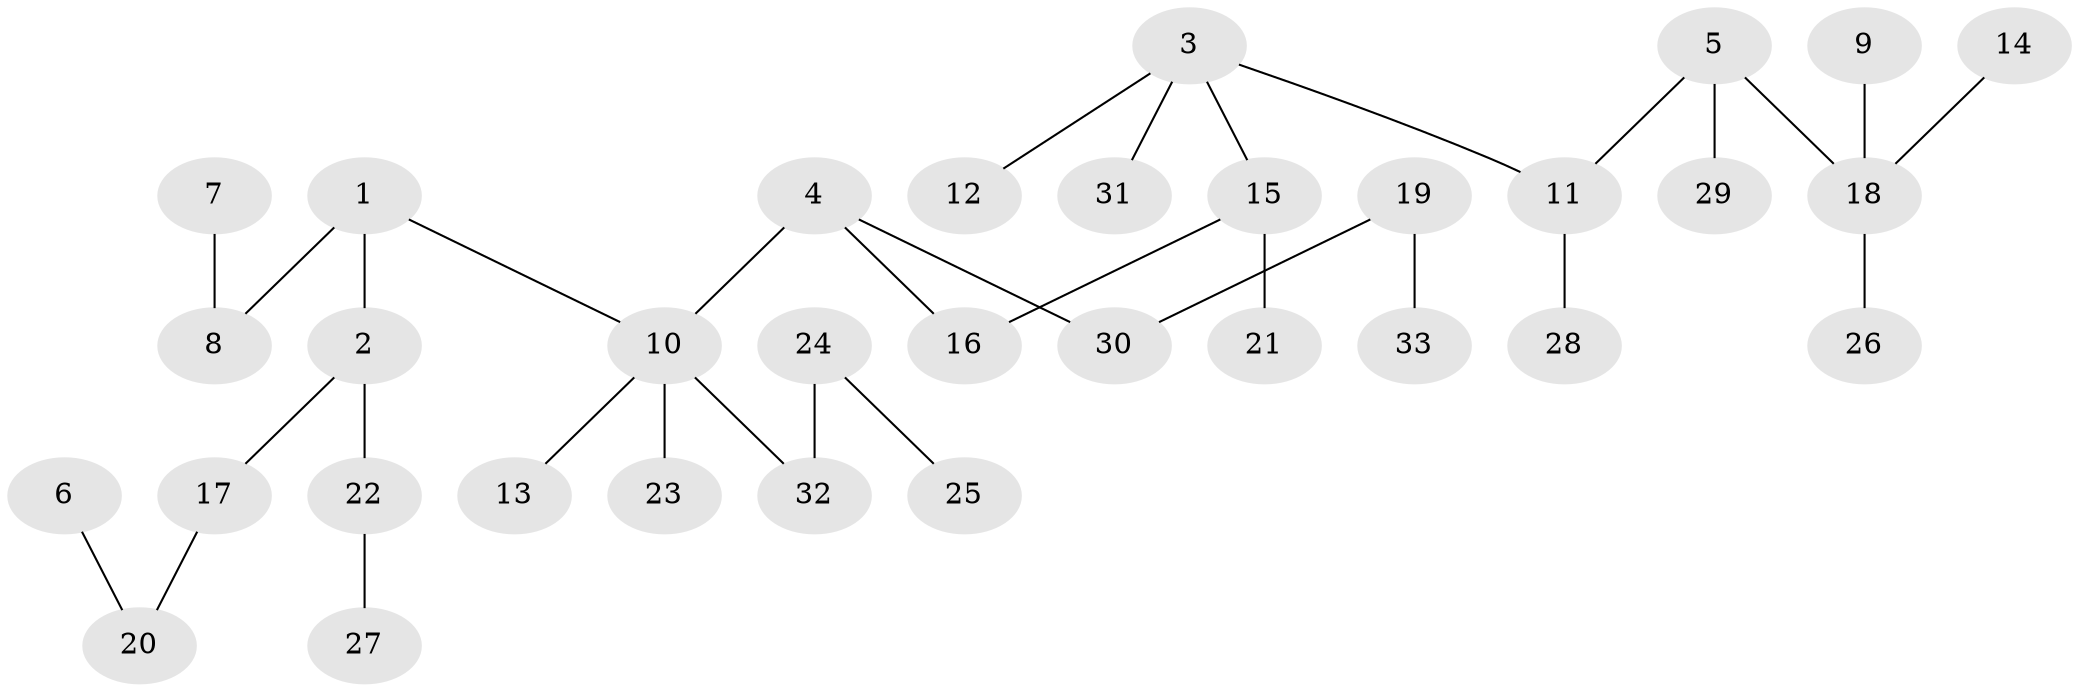 // original degree distribution, {6: 0.015384615384615385, 2: 0.23076923076923078, 5: 0.03076923076923077, 3: 0.15384615384615385, 1: 0.49230769230769234, 4: 0.07692307692307693}
// Generated by graph-tools (version 1.1) at 2025/37/03/04/25 23:37:16]
// undirected, 33 vertices, 32 edges
graph export_dot {
  node [color=gray90,style=filled];
  1;
  2;
  3;
  4;
  5;
  6;
  7;
  8;
  9;
  10;
  11;
  12;
  13;
  14;
  15;
  16;
  17;
  18;
  19;
  20;
  21;
  22;
  23;
  24;
  25;
  26;
  27;
  28;
  29;
  30;
  31;
  32;
  33;
  1 -- 2 [weight=1.0];
  1 -- 8 [weight=1.0];
  1 -- 10 [weight=1.0];
  2 -- 17 [weight=1.0];
  2 -- 22 [weight=1.0];
  3 -- 11 [weight=1.0];
  3 -- 12 [weight=1.0];
  3 -- 15 [weight=1.0];
  3 -- 31 [weight=1.0];
  4 -- 10 [weight=1.0];
  4 -- 16 [weight=1.0];
  4 -- 30 [weight=1.0];
  5 -- 11 [weight=1.0];
  5 -- 18 [weight=1.0];
  5 -- 29 [weight=1.0];
  6 -- 20 [weight=1.0];
  7 -- 8 [weight=1.0];
  9 -- 18 [weight=1.0];
  10 -- 13 [weight=1.0];
  10 -- 23 [weight=1.0];
  10 -- 32 [weight=1.0];
  11 -- 28 [weight=1.0];
  14 -- 18 [weight=1.0];
  15 -- 16 [weight=1.0];
  15 -- 21 [weight=1.0];
  17 -- 20 [weight=1.0];
  18 -- 26 [weight=1.0];
  19 -- 30 [weight=1.0];
  19 -- 33 [weight=1.0];
  22 -- 27 [weight=1.0];
  24 -- 25 [weight=1.0];
  24 -- 32 [weight=1.0];
}
